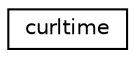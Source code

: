 digraph "Graphical Class Hierarchy"
{
  edge [fontname="Helvetica",fontsize="10",labelfontname="Helvetica",labelfontsize="10"];
  node [fontname="Helvetica",fontsize="10",shape=record];
  rankdir="LR";
  Node0 [label="curltime",height=0.2,width=0.4,color="black", fillcolor="white", style="filled",URL="$structcurltime.html"];
}
